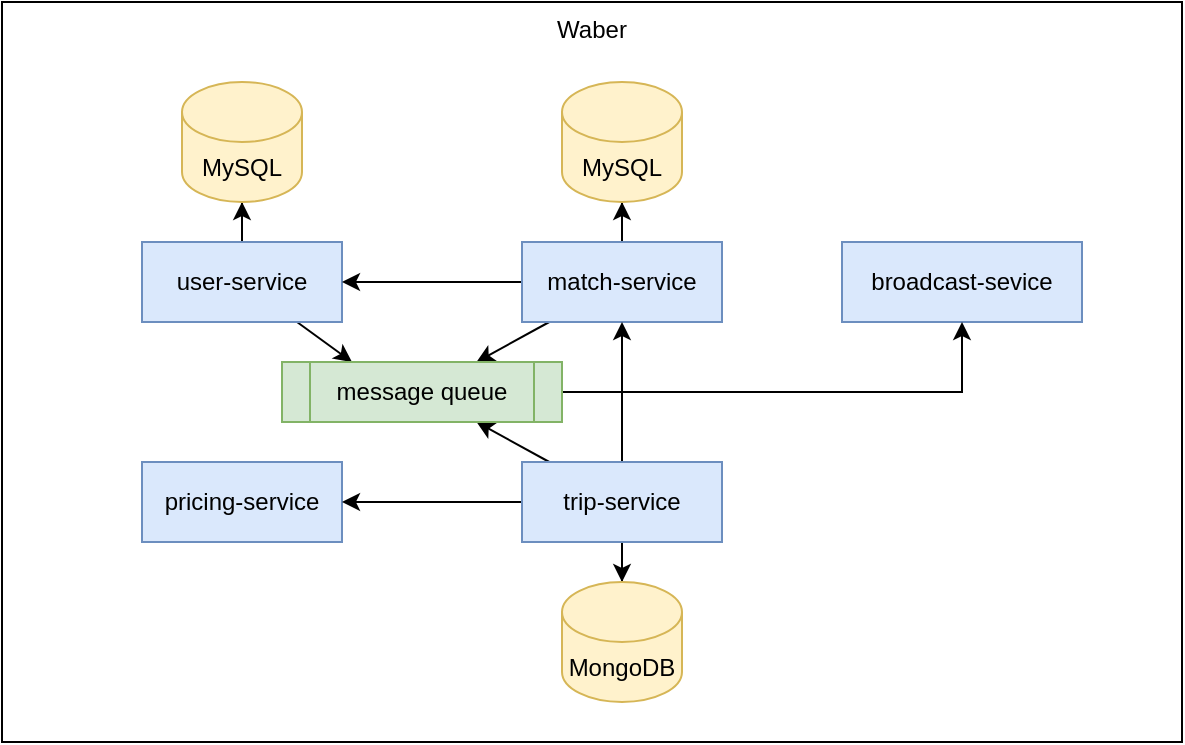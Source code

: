 <mxfile version="13.9.7" type="github">
  <diagram id="HME9X4zxY0MB1SYocmlw" name="Page-1">
    <mxGraphModel dx="701" dy="421" grid="0" gridSize="10" guides="1" tooltips="1" connect="1" arrows="1" fold="1" page="1" pageScale="1" pageWidth="827" pageHeight="1169" math="0" shadow="0">
      <root>
        <mxCell id="0" />
        <mxCell id="1" parent="0" />
        <mxCell id="_NH5qcqJoXLWZ3RZgC6V-1" value="Waber" style="rounded=0;whiteSpace=wrap;html=1;verticalAlign=top;" vertex="1" parent="1">
          <mxGeometry x="130" y="90" width="590" height="370" as="geometry" />
        </mxCell>
        <mxCell id="_NH5qcqJoXLWZ3RZgC6V-8" style="edgeStyle=orthogonalEdgeStyle;rounded=0;orthogonalLoop=1;jettySize=auto;html=1;" edge="1" parent="1" source="_NH5qcqJoXLWZ3RZgC6V-2" target="_NH5qcqJoXLWZ3RZgC6V-7">
          <mxGeometry relative="1" as="geometry" />
        </mxCell>
        <mxCell id="_NH5qcqJoXLWZ3RZgC6V-27" style="edgeStyle=none;rounded=0;orthogonalLoop=1;jettySize=auto;html=1;entryX=0.25;entryY=0;entryDx=0;entryDy=0;" edge="1" parent="1" source="_NH5qcqJoXLWZ3RZgC6V-2" target="_NH5qcqJoXLWZ3RZgC6V-22">
          <mxGeometry relative="1" as="geometry" />
        </mxCell>
        <mxCell id="_NH5qcqJoXLWZ3RZgC6V-2" value="user-service" style="rounded=0;whiteSpace=wrap;html=1;fillColor=#dae8fc;strokeColor=#6c8ebf;" vertex="1" parent="1">
          <mxGeometry x="200" y="210" width="100" height="40" as="geometry" />
        </mxCell>
        <mxCell id="_NH5qcqJoXLWZ3RZgC6V-10" style="edgeStyle=orthogonalEdgeStyle;rounded=0;orthogonalLoop=1;jettySize=auto;html=1;entryX=0.5;entryY=1;entryDx=0;entryDy=0;entryPerimeter=0;" edge="1" parent="1" source="_NH5qcqJoXLWZ3RZgC6V-3" target="_NH5qcqJoXLWZ3RZgC6V-9">
          <mxGeometry relative="1" as="geometry" />
        </mxCell>
        <mxCell id="_NH5qcqJoXLWZ3RZgC6V-15" style="edgeStyle=orthogonalEdgeStyle;rounded=0;orthogonalLoop=1;jettySize=auto;html=1;" edge="1" parent="1" source="_NH5qcqJoXLWZ3RZgC6V-3" target="_NH5qcqJoXLWZ3RZgC6V-2">
          <mxGeometry relative="1" as="geometry" />
        </mxCell>
        <mxCell id="_NH5qcqJoXLWZ3RZgC6V-26" style="rounded=0;orthogonalLoop=1;jettySize=auto;html=1;" edge="1" parent="1" source="_NH5qcqJoXLWZ3RZgC6V-3" target="_NH5qcqJoXLWZ3RZgC6V-22">
          <mxGeometry relative="1" as="geometry" />
        </mxCell>
        <mxCell id="_NH5qcqJoXLWZ3RZgC6V-3" value="match-service" style="rounded=0;whiteSpace=wrap;html=1;fillColor=#dae8fc;strokeColor=#6c8ebf;" vertex="1" parent="1">
          <mxGeometry x="390" y="210" width="100" height="40" as="geometry" />
        </mxCell>
        <mxCell id="_NH5qcqJoXLWZ3RZgC6V-4" value="pricing-service" style="rounded=0;whiteSpace=wrap;html=1;fillColor=#dae8fc;strokeColor=#6c8ebf;" vertex="1" parent="1">
          <mxGeometry x="200" y="320" width="100" height="40" as="geometry" />
        </mxCell>
        <mxCell id="_NH5qcqJoXLWZ3RZgC6V-14" style="edgeStyle=orthogonalEdgeStyle;rounded=0;orthogonalLoop=1;jettySize=auto;html=1;" edge="1" parent="1" source="_NH5qcqJoXLWZ3RZgC6V-5" target="_NH5qcqJoXLWZ3RZgC6V-11">
          <mxGeometry relative="1" as="geometry" />
        </mxCell>
        <mxCell id="_NH5qcqJoXLWZ3RZgC6V-16" style="edgeStyle=orthogonalEdgeStyle;rounded=0;orthogonalLoop=1;jettySize=auto;html=1;entryX=0.5;entryY=1;entryDx=0;entryDy=0;" edge="1" parent="1" source="_NH5qcqJoXLWZ3RZgC6V-5" target="_NH5qcqJoXLWZ3RZgC6V-3">
          <mxGeometry relative="1" as="geometry" />
        </mxCell>
        <mxCell id="_NH5qcqJoXLWZ3RZgC6V-18" style="edgeStyle=orthogonalEdgeStyle;rounded=0;orthogonalLoop=1;jettySize=auto;html=1;entryX=1;entryY=0.5;entryDx=0;entryDy=0;" edge="1" parent="1" source="_NH5qcqJoXLWZ3RZgC6V-5" target="_NH5qcqJoXLWZ3RZgC6V-4">
          <mxGeometry relative="1" as="geometry" />
        </mxCell>
        <mxCell id="_NH5qcqJoXLWZ3RZgC6V-29" style="edgeStyle=none;rounded=0;orthogonalLoop=1;jettySize=auto;html=1;" edge="1" parent="1" source="_NH5qcqJoXLWZ3RZgC6V-5" target="_NH5qcqJoXLWZ3RZgC6V-22">
          <mxGeometry relative="1" as="geometry" />
        </mxCell>
        <mxCell id="_NH5qcqJoXLWZ3RZgC6V-5" value="trip-service" style="rounded=0;whiteSpace=wrap;html=1;fillColor=#dae8fc;strokeColor=#6c8ebf;" vertex="1" parent="1">
          <mxGeometry x="390" y="320" width="100" height="40" as="geometry" />
        </mxCell>
        <mxCell id="_NH5qcqJoXLWZ3RZgC6V-7" value="MySQL" style="shape=cylinder3;whiteSpace=wrap;html=1;boundedLbl=1;backgroundOutline=1;size=15;fillColor=#fff2cc;strokeColor=#d6b656;" vertex="1" parent="1">
          <mxGeometry x="220" y="130" width="60" height="60" as="geometry" />
        </mxCell>
        <mxCell id="_NH5qcqJoXLWZ3RZgC6V-9" value="MySQL" style="shape=cylinder3;whiteSpace=wrap;html=1;boundedLbl=1;backgroundOutline=1;size=15;fillColor=#fff2cc;strokeColor=#d6b656;" vertex="1" parent="1">
          <mxGeometry x="410" y="130" width="60" height="60" as="geometry" />
        </mxCell>
        <mxCell id="_NH5qcqJoXLWZ3RZgC6V-11" value="MongoDB" style="shape=cylinder3;whiteSpace=wrap;html=1;boundedLbl=1;backgroundOutline=1;size=15;fillColor=#fff2cc;strokeColor=#d6b656;" vertex="1" parent="1">
          <mxGeometry x="410" y="380" width="60" height="60" as="geometry" />
        </mxCell>
        <mxCell id="_NH5qcqJoXLWZ3RZgC6V-19" value="broadcast-sevice" style="whiteSpace=wrap;html=1;fillColor=#dae8fc;strokeColor=#6c8ebf;" vertex="1" parent="1">
          <mxGeometry x="550" y="210" width="120" height="40" as="geometry" />
        </mxCell>
        <mxCell id="_NH5qcqJoXLWZ3RZgC6V-23" style="edgeStyle=orthogonalEdgeStyle;rounded=0;orthogonalLoop=1;jettySize=auto;html=1;entryX=0.5;entryY=1;entryDx=0;entryDy=0;" edge="1" parent="1" source="_NH5qcqJoXLWZ3RZgC6V-22" target="_NH5qcqJoXLWZ3RZgC6V-19">
          <mxGeometry relative="1" as="geometry">
            <Array as="points">
              <mxPoint x="610" y="285" />
            </Array>
          </mxGeometry>
        </mxCell>
        <mxCell id="_NH5qcqJoXLWZ3RZgC6V-22" value="message queue" style="shape=process;whiteSpace=wrap;html=1;backgroundOutline=1;fillColor=#d5e8d4;strokeColor=#82b366;" vertex="1" parent="1">
          <mxGeometry x="270" y="270" width="140" height="30" as="geometry" />
        </mxCell>
      </root>
    </mxGraphModel>
  </diagram>
</mxfile>
